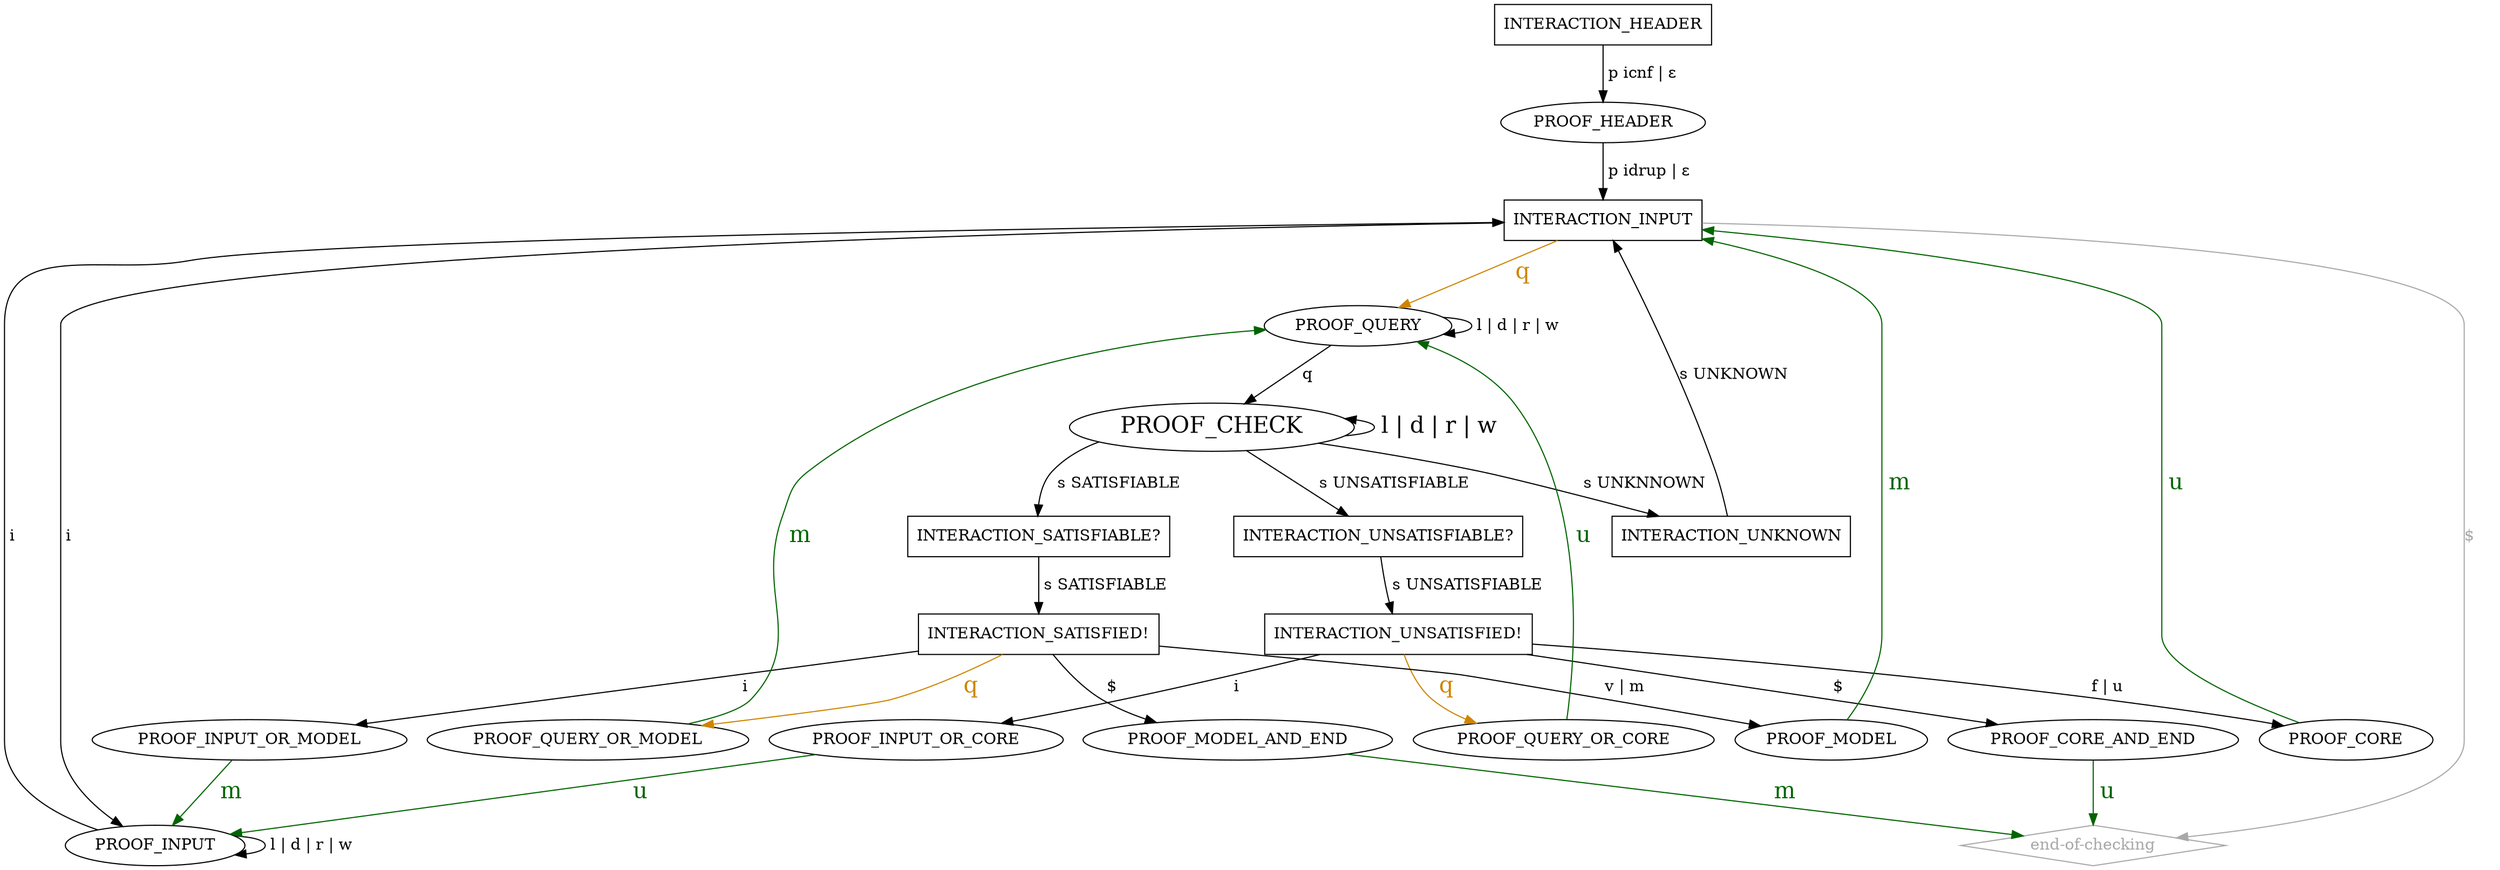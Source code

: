 digraph "idrup-check" {

  INTERACTION_HEADER [shape=box];
  INTERACTION_HEADER -> PROOF_HEADER [label=" p icnf | ε "];
  PROOF_HEADER -> INTERACTION_INPUT [label=" p idrup | ε "];

  "end-of-checking" [shape=diamond,color=darkgray,fontcolor=darkgray];
  "end-of-checking" -> INTERACTION_INPUT [label="$    ",dir=back,color=darkgray,fontcolor=darkgray];

  INTERACTION_INPUT [shape=box];
  INTERACTION_INPUT -> PROOF_INPUT [label=" i "];
  INTERACTION_INPUT -> PROOF_QUERY [label=" q ",color=orange3,fontsize=20,fontcolor=orange3];

  PROOF_INPUT -> INTERACTION_INPUT [label=" i "];
  PROOF_INPUT -> PROOF_INPUT [label=" l | d | r | w "];

  PROOF_QUERY -> PROOF_CHECK [label=" q "];
  PROOF_QUERY -> PROOF_QUERY [label=" l | d | r | w "];

  PROOF_CHECK [fontsize=20];
  PROOF_CHECK -> PROOF_CHECK [label=" l | d | r | w ",dir=back,fontsize=20];
  PROOF_CHECK -> INTERACTION_SATISFIABLE [label=" s SATISFIABLE "];
  PROOF_CHECK -> INTERACTION_UNSATISFIABLE [label=" s UNSATISFIABLE "];
  PROOF_CHECK -> INTERACTION_UNKNOWN [label=" s UNKNNOWN "];

  INTERACTION_UNSATISFIABLE [shape="box",label="INTERACTION_UNSATISFIABLE?"];
  INTERACTION_UNSATISFIABLE -> INTERACTION_UNSATISFIED [label=" s UNSATISFIABLE "];

  INTERACTION_SATISFIABLE [shape="box",label="INTERACTION_SATISFIABLE?"];
  INTERACTION_SATISFIABLE -> INTERACTION_SATISFIED [label=" s SATISFIABLE "];

  INTERACTION_SATISFIED [shape=box,label="INTERACTION_SATISFIED!"];
  INTERACTION_SATISFIED -> PROOF_MODEL [label=" v | m "];
  INTERACTION_SATISFIED -> PROOF_INPUT_OR_MODEL [label=" i "];
  INTERACTION_SATISFIED -> PROOF_QUERY_OR_MODEL [label=" q ", color=orange3,fontsize=20,fontcolor=orange3];
  INTERACTION_SATISFIED -> PROOF_MODEL_AND_END [label=" $ "];

  INTERACTION_UNSATISFIED [shape=box,label="INTERACTION_UNSATISFIED!"];
  INTERACTION_UNSATISFIED -> PROOF_CORE [label=" f | u "];
  INTERACTION_UNSATISFIED -> PROOF_INPUT_OR_CORE [label=" i "];
  INTERACTION_UNSATISFIED -> PROOF_QUERY_OR_CORE [label=" q ",color=orange3,fontsize=20,fontcolor=orange3];
  INTERACTION_UNSATISFIED -> PROOF_CORE_AND_END [label=" $ "];

  INTERACTION_UNKNOWN [shape=box];
  INTERACTION_UNKNOWN -> INTERACTION_INPUT [label="s UNKNOWN",weight=2];

  PROOF_MODEL_AND_END -> "end-of-checking" [label=" m ",color=darkgreen,fontsize=20,fontcolor=darkgreen];
  PROOF_CORE_AND_END -> "end-of-checking" [label=" u ",color=darkgreen,fontsize=20,fontcolor=darkgreen];

  PROOF_MODEL -> INTERACTION_INPUT [label=" m ",color=darkgreen,fontsize=20,fontcolor=darkgreen];
  PROOF_CORE -> INTERACTION_INPUT [label=" u ",color=darkgreen,fontsize=20,fontcolor=darkgreen];

  PROOF_INPUT_OR_MODEL -> INTERACTION_INPUT [label=" i ",color=invis,fontcolor=invis];
  PROOF_INPUT_OR_MODEL -> PROOF_INPUT [label=" m ", color=darkgreen,fontcolor=darkgreen,fontsize=20];

  PROOF_QUERY_OR_MODEL -> PROOF_QUERY [label=" m ",color=darkgreen,fontcolor=darkgreen,fontsize=20];
  PROOF_QUERY_OR_MODEL -> PROOF_CHECK [label=" q ",color=invis,fontcolor=invis];

  PROOF_QUERY_OR_CORE -> PROOF_QUERY [label=" u ",color=darkgreen,fontcolor=darkgreen,fontsize=20];
  PROOF_QUERY_OR_CORE -> PROOF_CHECK [label=" q ",color=invis,fontcolor=invis];

  PROOF_INPUT_OR_CORE -> PROOF_INPUT [label=" u ",color=darkgreen,fontcolor=darkgreen,fontsize=20];
  PROOF_INPUT_OR_CORE -> INTERACTION_INPUT [label=" i ",color=invis,fontcolor=invis];
}
